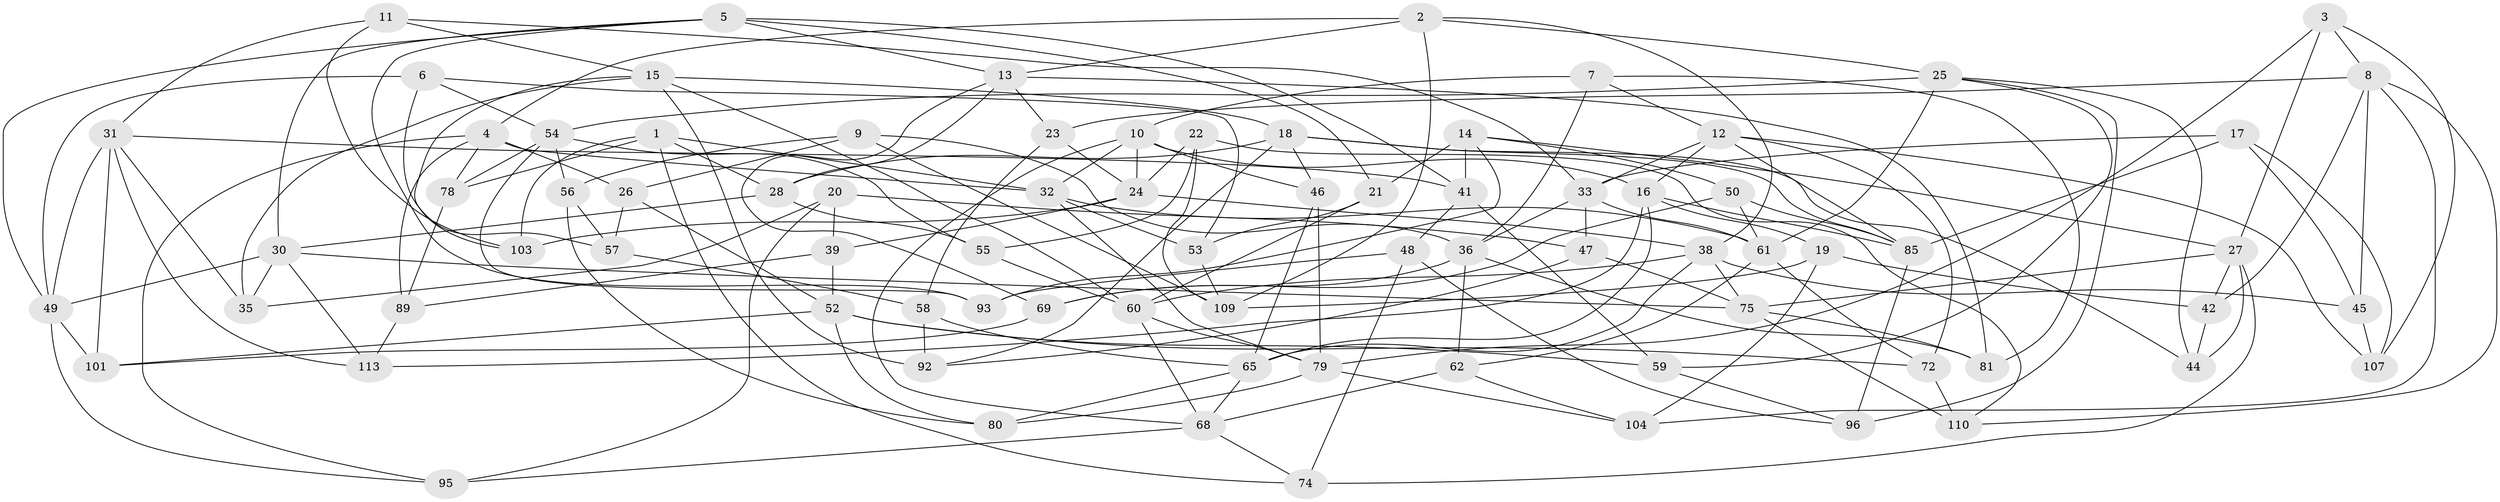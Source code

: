 // Generated by graph-tools (version 1.1) at 2025/52/02/27/25 19:52:27]
// undirected, 79 vertices, 189 edges
graph export_dot {
graph [start="1"]
  node [color=gray90,style=filled];
  1 [super="+86"];
  2 [super="+100"];
  3;
  4 [super="+70"];
  5 [super="+97"];
  6;
  7;
  8 [super="+83"];
  9;
  10 [super="+51"];
  11;
  12 [super="+40"];
  13 [super="+102"];
  14 [super="+88"];
  15 [super="+108"];
  16 [super="+37"];
  17;
  18 [super="+76"];
  19;
  20;
  21;
  22;
  23;
  24 [super="+71"];
  25 [super="+43"];
  26;
  27 [super="+64"];
  28 [super="+29"];
  30 [super="+94"];
  31 [super="+34"];
  32 [super="+63"];
  33 [super="+111"];
  35;
  36 [super="+67"];
  38 [super="+84"];
  39;
  41 [super="+66"];
  42;
  44;
  45;
  46;
  47;
  48;
  49 [super="+98"];
  50;
  52 [super="+91"];
  53;
  54 [super="+77"];
  55;
  56;
  57;
  58;
  59;
  60 [super="+82"];
  61 [super="+73"];
  62;
  65 [super="+90"];
  68 [super="+87"];
  69;
  72;
  74;
  75 [super="+105"];
  78;
  79 [super="+99"];
  80;
  81;
  85 [super="+106"];
  89;
  92;
  93;
  95;
  96;
  101;
  103;
  104;
  107;
  109 [super="+112"];
  110;
  113;
  1 -- 103;
  1 -- 74;
  1 -- 78;
  1 -- 32;
  1 -- 28 [weight=2];
  2 -- 25;
  2 -- 13;
  2 -- 109 [weight=2];
  2 -- 4;
  2 -- 38;
  3 -- 8;
  3 -- 107;
  3 -- 79;
  3 -- 27;
  4 -- 95;
  4 -- 26;
  4 -- 32;
  4 -- 89;
  4 -- 78;
  5 -- 21;
  5 -- 13;
  5 -- 41;
  5 -- 93;
  5 -- 30;
  5 -- 49;
  6 -- 57;
  6 -- 49;
  6 -- 53;
  6 -- 54;
  7 -- 10;
  7 -- 36;
  7 -- 81;
  7 -- 12;
  8 -- 42;
  8 -- 23;
  8 -- 104;
  8 -- 45;
  8 -- 110;
  9 -- 56;
  9 -- 26;
  9 -- 109;
  9 -- 36;
  10 -- 68;
  10 -- 46;
  10 -- 16;
  10 -- 32;
  10 -- 24;
  11 -- 33;
  11 -- 103;
  11 -- 15;
  11 -- 31;
  12 -- 72;
  12 -- 85;
  12 -- 16;
  12 -- 107;
  12 -- 33;
  13 -- 23;
  13 -- 81;
  13 -- 69;
  13 -- 28;
  14 -- 41 [weight=2];
  14 -- 27;
  14 -- 50;
  14 -- 93;
  14 -- 21;
  15 -- 35;
  15 -- 60;
  15 -- 103;
  15 -- 92;
  15 -- 18;
  16 -- 19;
  16 -- 113;
  16 -- 65;
  16 -- 85;
  17 -- 33;
  17 -- 85;
  17 -- 45;
  17 -- 107;
  18 -- 85;
  18 -- 28;
  18 -- 92;
  18 -- 44;
  18 -- 46;
  19 -- 109;
  19 -- 42;
  19 -- 104;
  20 -- 39;
  20 -- 47;
  20 -- 35;
  20 -- 95;
  21 -- 53;
  21 -- 60;
  22 -- 24;
  22 -- 55;
  22 -- 110;
  22 -- 109;
  23 -- 24;
  23 -- 58;
  24 -- 38;
  24 -- 103;
  24 -- 39;
  25 -- 59;
  25 -- 96;
  25 -- 44;
  25 -- 54;
  25 -- 61;
  26 -- 52;
  26 -- 57;
  27 -- 44;
  27 -- 75;
  27 -- 42;
  27 -- 74;
  28 -- 55;
  28 -- 30;
  30 -- 75;
  30 -- 49;
  30 -- 113;
  30 -- 35;
  31 -- 41;
  31 -- 49;
  31 -- 113;
  31 -- 35;
  31 -- 101;
  32 -- 53;
  32 -- 61;
  32 -- 79;
  33 -- 36;
  33 -- 61;
  33 -- 47;
  36 -- 81;
  36 -- 69;
  36 -- 62;
  38 -- 45;
  38 -- 65;
  38 -- 75;
  38 -- 60;
  39 -- 89;
  39 -- 52;
  41 -- 48;
  41 -- 59;
  42 -- 44;
  45 -- 107;
  46 -- 65;
  46 -- 79;
  47 -- 75;
  47 -- 92;
  48 -- 96;
  48 -- 93;
  48 -- 74;
  49 -- 101;
  49 -- 95;
  50 -- 69;
  50 -- 85;
  50 -- 61;
  52 -- 101;
  52 -- 80;
  52 -- 72;
  52 -- 59;
  53 -- 109;
  54 -- 56;
  54 -- 93;
  54 -- 78;
  54 -- 55;
  55 -- 60;
  56 -- 57;
  56 -- 80;
  57 -- 58;
  58 -- 92;
  58 -- 65;
  59 -- 96;
  60 -- 68;
  60 -- 79;
  61 -- 62;
  61 -- 72;
  62 -- 104;
  62 -- 68;
  65 -- 80;
  65 -- 68;
  68 -- 74;
  68 -- 95;
  69 -- 101;
  72 -- 110;
  75 -- 110;
  75 -- 81;
  78 -- 89;
  79 -- 104;
  79 -- 80;
  85 -- 96;
  89 -- 113;
}
